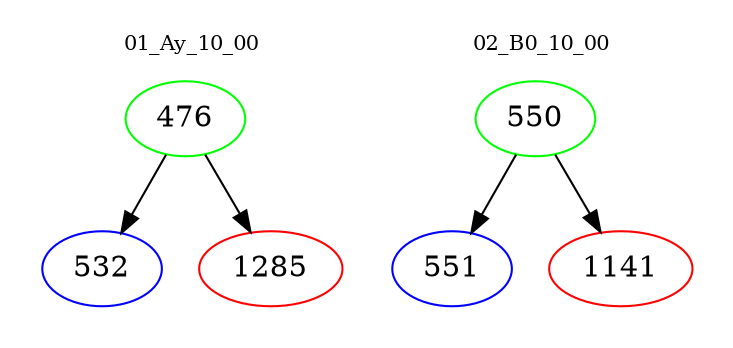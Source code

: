 digraph{
subgraph cluster_0 {
color = white
label = "01_Ay_10_00";
fontsize=10;
T0_476 [label="476", color="green"]
T0_476 -> T0_532 [color="black"]
T0_532 [label="532", color="blue"]
T0_476 -> T0_1285 [color="black"]
T0_1285 [label="1285", color="red"]
}
subgraph cluster_1 {
color = white
label = "02_B0_10_00";
fontsize=10;
T1_550 [label="550", color="green"]
T1_550 -> T1_551 [color="black"]
T1_551 [label="551", color="blue"]
T1_550 -> T1_1141 [color="black"]
T1_1141 [label="1141", color="red"]
}
}
